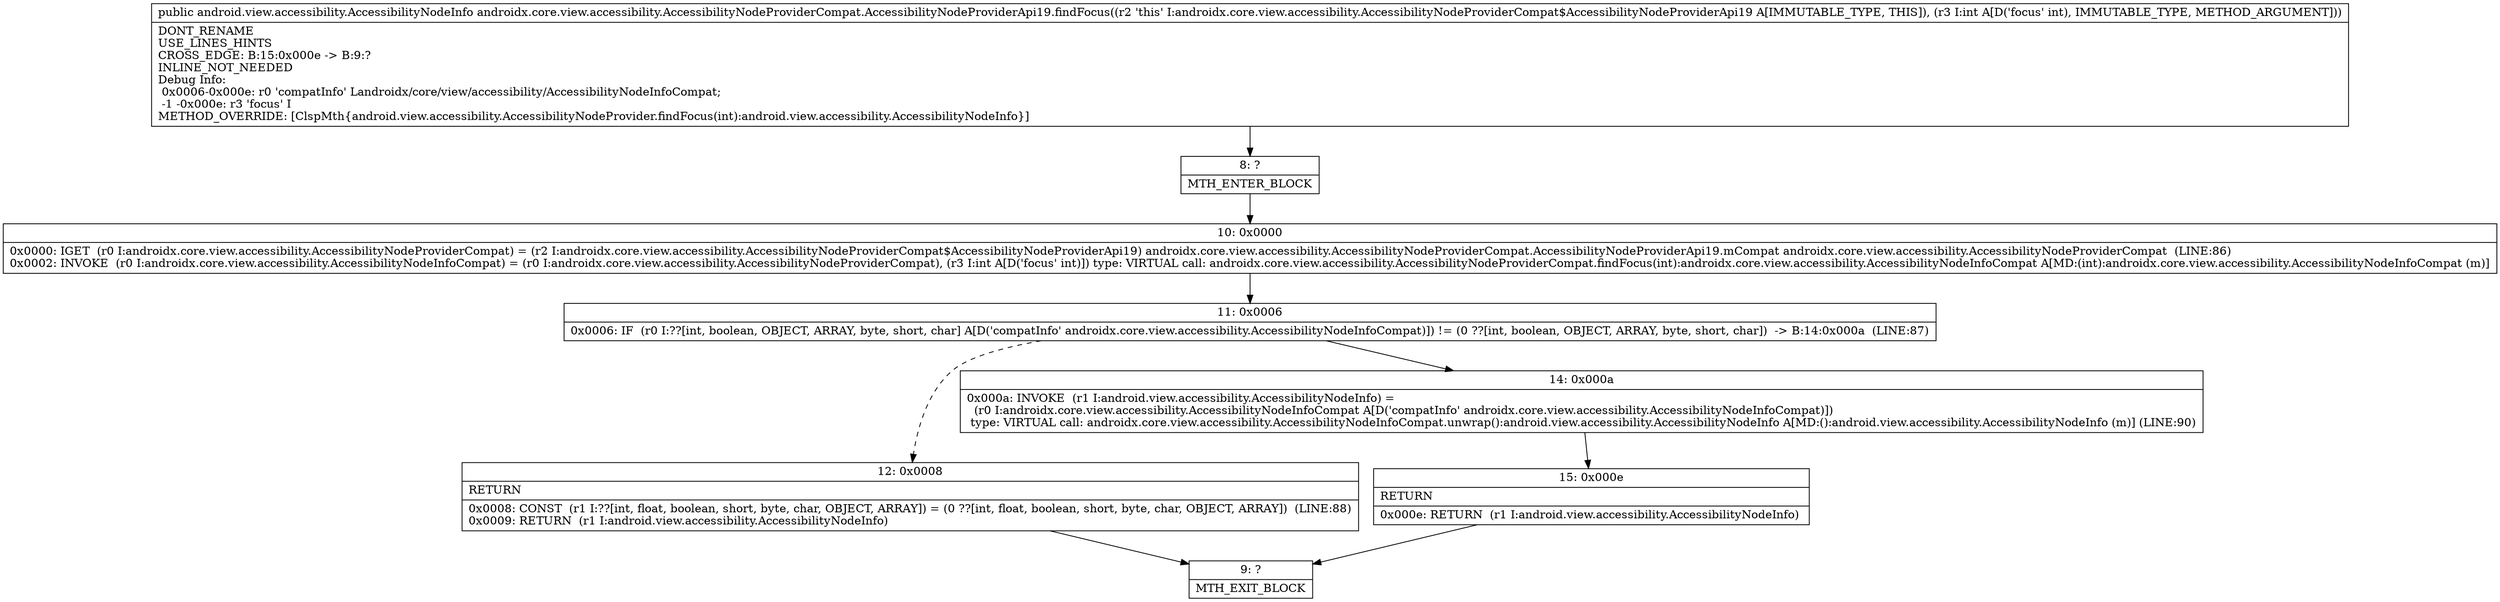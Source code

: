 digraph "CFG forandroidx.core.view.accessibility.AccessibilityNodeProviderCompat.AccessibilityNodeProviderApi19.findFocus(I)Landroid\/view\/accessibility\/AccessibilityNodeInfo;" {
Node_8 [shape=record,label="{8\:\ ?|MTH_ENTER_BLOCK\l}"];
Node_10 [shape=record,label="{10\:\ 0x0000|0x0000: IGET  (r0 I:androidx.core.view.accessibility.AccessibilityNodeProviderCompat) = (r2 I:androidx.core.view.accessibility.AccessibilityNodeProviderCompat$AccessibilityNodeProviderApi19) androidx.core.view.accessibility.AccessibilityNodeProviderCompat.AccessibilityNodeProviderApi19.mCompat androidx.core.view.accessibility.AccessibilityNodeProviderCompat  (LINE:86)\l0x0002: INVOKE  (r0 I:androidx.core.view.accessibility.AccessibilityNodeInfoCompat) = (r0 I:androidx.core.view.accessibility.AccessibilityNodeProviderCompat), (r3 I:int A[D('focus' int)]) type: VIRTUAL call: androidx.core.view.accessibility.AccessibilityNodeProviderCompat.findFocus(int):androidx.core.view.accessibility.AccessibilityNodeInfoCompat A[MD:(int):androidx.core.view.accessibility.AccessibilityNodeInfoCompat (m)]\l}"];
Node_11 [shape=record,label="{11\:\ 0x0006|0x0006: IF  (r0 I:??[int, boolean, OBJECT, ARRAY, byte, short, char] A[D('compatInfo' androidx.core.view.accessibility.AccessibilityNodeInfoCompat)]) != (0 ??[int, boolean, OBJECT, ARRAY, byte, short, char])  \-\> B:14:0x000a  (LINE:87)\l}"];
Node_12 [shape=record,label="{12\:\ 0x0008|RETURN\l|0x0008: CONST  (r1 I:??[int, float, boolean, short, byte, char, OBJECT, ARRAY]) = (0 ??[int, float, boolean, short, byte, char, OBJECT, ARRAY])  (LINE:88)\l0x0009: RETURN  (r1 I:android.view.accessibility.AccessibilityNodeInfo) \l}"];
Node_9 [shape=record,label="{9\:\ ?|MTH_EXIT_BLOCK\l}"];
Node_14 [shape=record,label="{14\:\ 0x000a|0x000a: INVOKE  (r1 I:android.view.accessibility.AccessibilityNodeInfo) = \l  (r0 I:androidx.core.view.accessibility.AccessibilityNodeInfoCompat A[D('compatInfo' androidx.core.view.accessibility.AccessibilityNodeInfoCompat)])\l type: VIRTUAL call: androidx.core.view.accessibility.AccessibilityNodeInfoCompat.unwrap():android.view.accessibility.AccessibilityNodeInfo A[MD:():android.view.accessibility.AccessibilityNodeInfo (m)] (LINE:90)\l}"];
Node_15 [shape=record,label="{15\:\ 0x000e|RETURN\l|0x000e: RETURN  (r1 I:android.view.accessibility.AccessibilityNodeInfo) \l}"];
MethodNode[shape=record,label="{public android.view.accessibility.AccessibilityNodeInfo androidx.core.view.accessibility.AccessibilityNodeProviderCompat.AccessibilityNodeProviderApi19.findFocus((r2 'this' I:androidx.core.view.accessibility.AccessibilityNodeProviderCompat$AccessibilityNodeProviderApi19 A[IMMUTABLE_TYPE, THIS]), (r3 I:int A[D('focus' int), IMMUTABLE_TYPE, METHOD_ARGUMENT]))  | DONT_RENAME\lUSE_LINES_HINTS\lCROSS_EDGE: B:15:0x000e \-\> B:9:?\lINLINE_NOT_NEEDED\lDebug Info:\l  0x0006\-0x000e: r0 'compatInfo' Landroidx\/core\/view\/accessibility\/AccessibilityNodeInfoCompat;\l  \-1 \-0x000e: r3 'focus' I\lMETHOD_OVERRIDE: [ClspMth\{android.view.accessibility.AccessibilityNodeProvider.findFocus(int):android.view.accessibility.AccessibilityNodeInfo\}]\l}"];
MethodNode -> Node_8;Node_8 -> Node_10;
Node_10 -> Node_11;
Node_11 -> Node_12[style=dashed];
Node_11 -> Node_14;
Node_12 -> Node_9;
Node_14 -> Node_15;
Node_15 -> Node_9;
}

